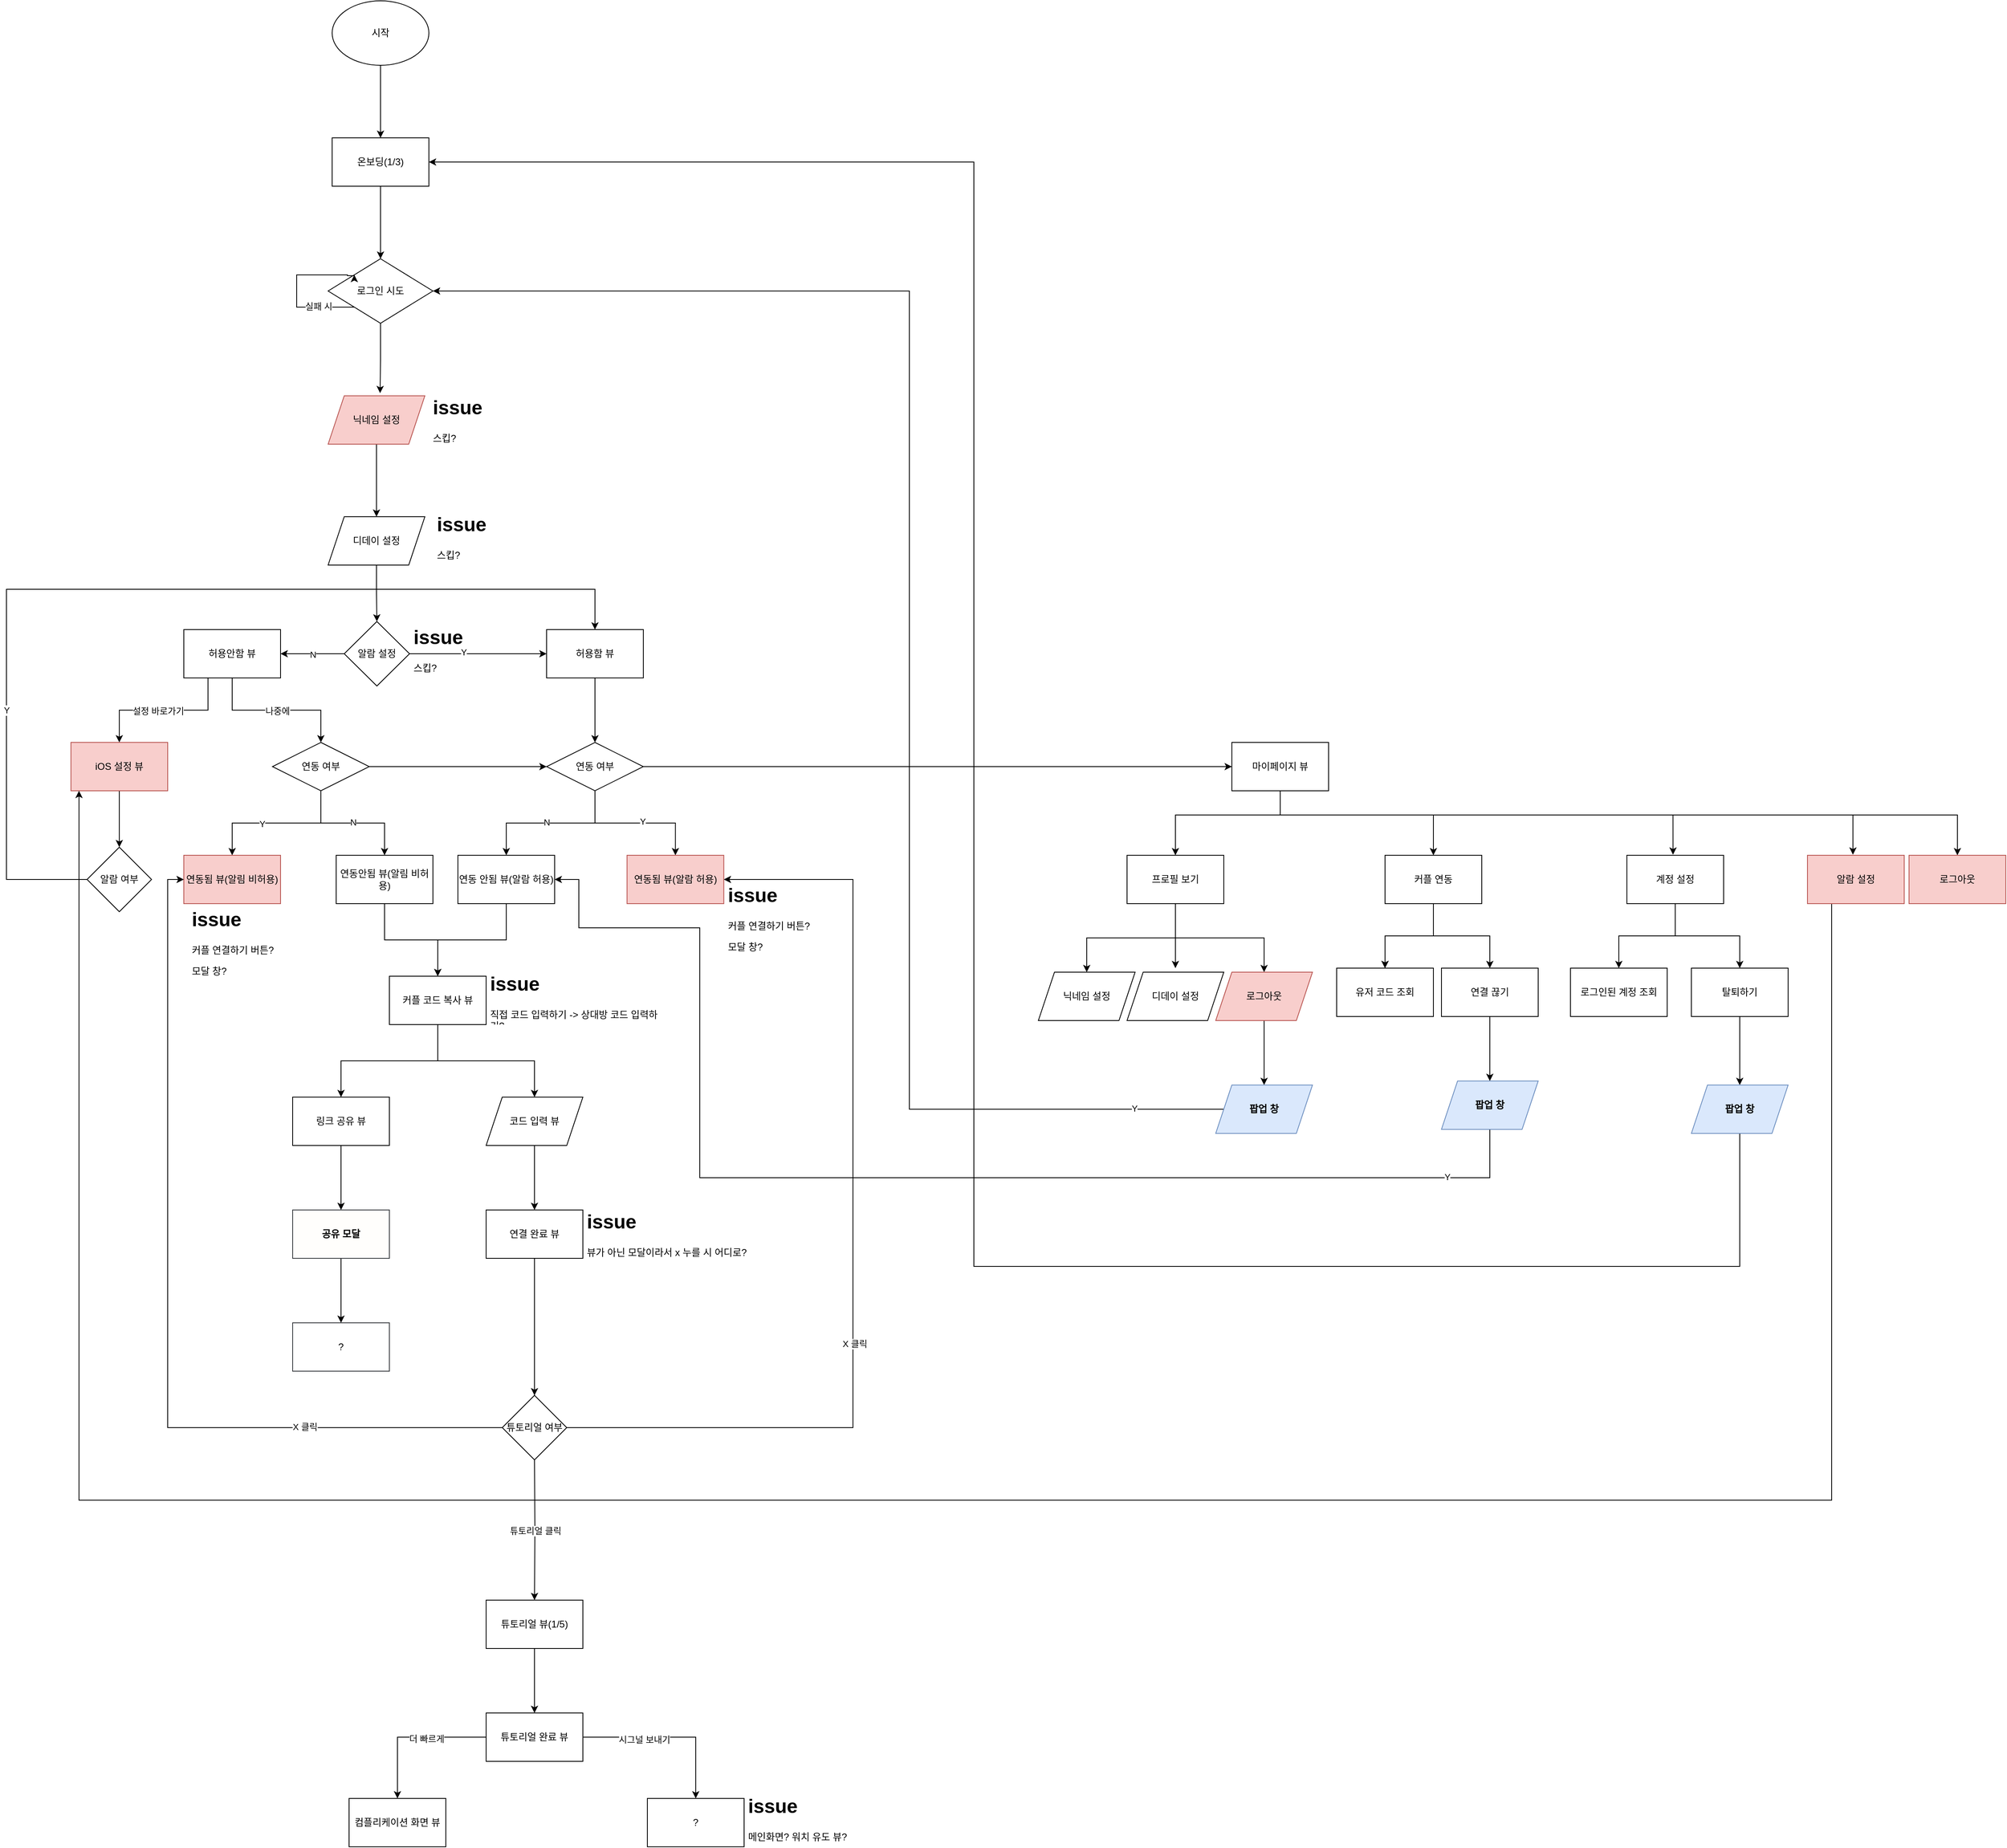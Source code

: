 <mxfile version="21.6.6" type="github">
  <diagram name="페이지-1" id="nXUZ3s5B7iCjtjrx1k18">
    <mxGraphModel dx="2110" dy="900" grid="1" gridSize="10" guides="1" tooltips="1" connect="1" arrows="1" fold="1" page="1" pageScale="1" pageWidth="827" pageHeight="1169" math="0" shadow="0">
      <root>
        <mxCell id="0" />
        <mxCell id="1" parent="0" />
        <mxCell id="jgwz9FFC27tNKOtHLRBf-3" value="" style="edgeStyle=orthogonalEdgeStyle;rounded=0;orthogonalLoop=1;jettySize=auto;html=1;" edge="1" parent="1" source="jgwz9FFC27tNKOtHLRBf-1" target="jgwz9FFC27tNKOtHLRBf-2">
          <mxGeometry relative="1" as="geometry" />
        </mxCell>
        <mxCell id="jgwz9FFC27tNKOtHLRBf-1" value="시작" style="ellipse;whiteSpace=wrap;html=1;" vertex="1" parent="1">
          <mxGeometry x="354" y="20" width="120" height="80" as="geometry" />
        </mxCell>
        <mxCell id="jgwz9FFC27tNKOtHLRBf-5" value="" style="edgeStyle=orthogonalEdgeStyle;rounded=0;orthogonalLoop=1;jettySize=auto;html=1;" edge="1" parent="1" source="jgwz9FFC27tNKOtHLRBf-2">
          <mxGeometry relative="1" as="geometry">
            <mxPoint x="414" y="340" as="targetPoint" />
          </mxGeometry>
        </mxCell>
        <mxCell id="jgwz9FFC27tNKOtHLRBf-2" value="온보딩(1/3)" style="whiteSpace=wrap;html=1;" vertex="1" parent="1">
          <mxGeometry x="354" y="190" width="120" height="60" as="geometry" />
        </mxCell>
        <mxCell id="jgwz9FFC27tNKOtHLRBf-173" style="edgeStyle=orthogonalEdgeStyle;rounded=0;orthogonalLoop=1;jettySize=auto;html=1;entryX=0.537;entryY=-0.055;entryDx=0;entryDy=0;entryPerimeter=0;" edge="1" parent="1" source="jgwz9FFC27tNKOtHLRBf-6" target="jgwz9FFC27tNKOtHLRBf-8">
          <mxGeometry relative="1" as="geometry" />
        </mxCell>
        <mxCell id="jgwz9FFC27tNKOtHLRBf-6" value="로그인 시도" style="rhombus;whiteSpace=wrap;html=1;" vertex="1" parent="1">
          <mxGeometry x="349" y="340" width="130" height="80" as="geometry" />
        </mxCell>
        <mxCell id="jgwz9FFC27tNKOtHLRBf-175" style="edgeStyle=orthogonalEdgeStyle;rounded=0;orthogonalLoop=1;jettySize=auto;html=1;entryX=0.5;entryY=0;entryDx=0;entryDy=0;" edge="1" parent="1" source="jgwz9FFC27tNKOtHLRBf-8" target="jgwz9FFC27tNKOtHLRBf-9">
          <mxGeometry relative="1" as="geometry" />
        </mxCell>
        <mxCell id="jgwz9FFC27tNKOtHLRBf-8" value="닉네임 설정" style="shape=parallelogram;perimeter=parallelogramPerimeter;whiteSpace=wrap;html=1;fixedSize=1;fillColor=#f8cecc;strokeColor=#b85450;" vertex="1" parent="1">
          <mxGeometry x="349" y="510" width="120" height="60" as="geometry" />
        </mxCell>
        <mxCell id="jgwz9FFC27tNKOtHLRBf-11" value="" style="edgeStyle=orthogonalEdgeStyle;rounded=0;orthogonalLoop=1;jettySize=auto;html=1;" edge="1" parent="1" source="jgwz9FFC27tNKOtHLRBf-9" target="jgwz9FFC27tNKOtHLRBf-10">
          <mxGeometry relative="1" as="geometry" />
        </mxCell>
        <mxCell id="jgwz9FFC27tNKOtHLRBf-9" value="디데이 설정" style="shape=parallelogram;perimeter=parallelogramPerimeter;whiteSpace=wrap;html=1;fixedSize=1;" vertex="1" parent="1">
          <mxGeometry x="349" y="660" width="120" height="60" as="geometry" />
        </mxCell>
        <mxCell id="jgwz9FFC27tNKOtHLRBf-47" value="" style="edgeStyle=orthogonalEdgeStyle;rounded=0;orthogonalLoop=1;jettySize=auto;html=1;" edge="1" parent="1" source="jgwz9FFC27tNKOtHLRBf-10" target="jgwz9FFC27tNKOtHLRBf-46">
          <mxGeometry relative="1" as="geometry" />
        </mxCell>
        <mxCell id="jgwz9FFC27tNKOtHLRBf-48" value="N" style="edgeLabel;html=1;align=center;verticalAlign=middle;resizable=0;points=[];" vertex="1" connectable="0" parent="jgwz9FFC27tNKOtHLRBf-47">
          <mxGeometry x="-0.008" y="1" relative="1" as="geometry">
            <mxPoint as="offset" />
          </mxGeometry>
        </mxCell>
        <mxCell id="jgwz9FFC27tNKOtHLRBf-50" value="" style="edgeStyle=orthogonalEdgeStyle;rounded=0;orthogonalLoop=1;jettySize=auto;html=1;" edge="1" parent="1" source="jgwz9FFC27tNKOtHLRBf-10" target="jgwz9FFC27tNKOtHLRBf-49">
          <mxGeometry relative="1" as="geometry" />
        </mxCell>
        <mxCell id="jgwz9FFC27tNKOtHLRBf-51" value="Y" style="edgeLabel;html=1;align=center;verticalAlign=middle;resizable=0;points=[];" vertex="1" connectable="0" parent="jgwz9FFC27tNKOtHLRBf-50">
          <mxGeometry x="-0.211" y="2" relative="1" as="geometry">
            <mxPoint as="offset" />
          </mxGeometry>
        </mxCell>
        <mxCell id="jgwz9FFC27tNKOtHLRBf-10" value="알람 설정" style="rhombus;whiteSpace=wrap;html=1;" vertex="1" parent="1">
          <mxGeometry x="369" y="790" width="81" height="80" as="geometry" />
        </mxCell>
        <mxCell id="jgwz9FFC27tNKOtHLRBf-53" value="" style="edgeStyle=orthogonalEdgeStyle;rounded=0;orthogonalLoop=1;jettySize=auto;html=1;" edge="1" parent="1" target="jgwz9FFC27tNKOtHLRBf-52">
          <mxGeometry relative="1" as="geometry">
            <mxPoint x="200.0" y="860" as="sourcePoint" />
            <Array as="points">
              <mxPoint x="200" y="900" />
              <mxPoint x="90" y="900" />
            </Array>
          </mxGeometry>
        </mxCell>
        <mxCell id="jgwz9FFC27tNKOtHLRBf-170" value="설정 바로가기" style="edgeLabel;html=1;align=center;verticalAlign=middle;resizable=0;points=[];" vertex="1" connectable="0" parent="jgwz9FFC27tNKOtHLRBf-53">
          <mxGeometry x="0.077" y="1" relative="1" as="geometry">
            <mxPoint as="offset" />
          </mxGeometry>
        </mxCell>
        <mxCell id="jgwz9FFC27tNKOtHLRBf-55" value="" style="edgeStyle=orthogonalEdgeStyle;rounded=0;orthogonalLoop=1;jettySize=auto;html=1;" edge="1" parent="1" source="jgwz9FFC27tNKOtHLRBf-46" target="jgwz9FFC27tNKOtHLRBf-54">
          <mxGeometry relative="1" as="geometry" />
        </mxCell>
        <mxCell id="jgwz9FFC27tNKOtHLRBf-171" value="나중에" style="edgeLabel;html=1;align=center;verticalAlign=middle;resizable=0;points=[];" vertex="1" connectable="0" parent="jgwz9FFC27tNKOtHLRBf-55">
          <mxGeometry x="0.004" y="-1" relative="1" as="geometry">
            <mxPoint as="offset" />
          </mxGeometry>
        </mxCell>
        <mxCell id="jgwz9FFC27tNKOtHLRBf-46" value="허용안함 뷰" style="whiteSpace=wrap;html=1;" vertex="1" parent="1">
          <mxGeometry x="170" y="800" width="120" height="60" as="geometry" />
        </mxCell>
        <mxCell id="jgwz9FFC27tNKOtHLRBf-77" style="edgeStyle=orthogonalEdgeStyle;rounded=0;orthogonalLoop=1;jettySize=auto;html=1;entryX=0.5;entryY=0;entryDx=0;entryDy=0;" edge="1" parent="1" source="jgwz9FFC27tNKOtHLRBf-49" target="jgwz9FFC27tNKOtHLRBf-72">
          <mxGeometry relative="1" as="geometry" />
        </mxCell>
        <mxCell id="jgwz9FFC27tNKOtHLRBf-49" value="허용함 뷰" style="whiteSpace=wrap;html=1;" vertex="1" parent="1">
          <mxGeometry x="620" y="800" width="120" height="60" as="geometry" />
        </mxCell>
        <mxCell id="jgwz9FFC27tNKOtHLRBf-167" value="" style="edgeStyle=orthogonalEdgeStyle;rounded=0;orthogonalLoop=1;jettySize=auto;html=1;" edge="1" parent="1" source="jgwz9FFC27tNKOtHLRBf-52" target="jgwz9FFC27tNKOtHLRBf-166">
          <mxGeometry relative="1" as="geometry" />
        </mxCell>
        <mxCell id="jgwz9FFC27tNKOtHLRBf-52" value="iOS 설정 뷰" style="whiteSpace=wrap;html=1;fillColor=#f8cecc;strokeColor=#b85450;" vertex="1" parent="1">
          <mxGeometry x="30" y="940" width="120" height="60" as="geometry" />
        </mxCell>
        <mxCell id="jgwz9FFC27tNKOtHLRBf-66" value="" style="edgeStyle=orthogonalEdgeStyle;rounded=0;orthogonalLoop=1;jettySize=auto;html=1;" edge="1" parent="1" source="jgwz9FFC27tNKOtHLRBf-54" target="jgwz9FFC27tNKOtHLRBf-65">
          <mxGeometry relative="1" as="geometry" />
        </mxCell>
        <mxCell id="jgwz9FFC27tNKOtHLRBf-68" value="N" style="edgeLabel;html=1;align=center;verticalAlign=middle;resizable=0;points=[];" vertex="1" connectable="0" parent="jgwz9FFC27tNKOtHLRBf-66">
          <mxGeometry x="-0.323" y="1" relative="1" as="geometry">
            <mxPoint x="26" as="offset" />
          </mxGeometry>
        </mxCell>
        <mxCell id="jgwz9FFC27tNKOtHLRBf-69" style="edgeStyle=orthogonalEdgeStyle;rounded=0;orthogonalLoop=1;jettySize=auto;html=1;" edge="1" parent="1" source="jgwz9FFC27tNKOtHLRBf-54">
          <mxGeometry relative="1" as="geometry">
            <mxPoint x="230" y="1080" as="targetPoint" />
            <Array as="points">
              <mxPoint x="340" y="1040" />
              <mxPoint x="230" y="1040" />
              <mxPoint x="230" y="1080" />
            </Array>
          </mxGeometry>
        </mxCell>
        <mxCell id="jgwz9FFC27tNKOtHLRBf-71" value="Y" style="edgeLabel;html=1;align=center;verticalAlign=middle;resizable=0;points=[];" vertex="1" connectable="0" parent="jgwz9FFC27tNKOtHLRBf-69">
          <mxGeometry x="0.196" y="1" relative="1" as="geometry">
            <mxPoint as="offset" />
          </mxGeometry>
        </mxCell>
        <mxCell id="jgwz9FFC27tNKOtHLRBf-120" style="edgeStyle=orthogonalEdgeStyle;rounded=0;orthogonalLoop=1;jettySize=auto;html=1;entryX=0;entryY=0.5;entryDx=0;entryDy=0;" edge="1" parent="1" source="jgwz9FFC27tNKOtHLRBf-54" target="jgwz9FFC27tNKOtHLRBf-72">
          <mxGeometry relative="1" as="geometry">
            <mxPoint x="610" y="970" as="targetPoint" />
            <Array as="points" />
          </mxGeometry>
        </mxCell>
        <mxCell id="jgwz9FFC27tNKOtHLRBf-54" value="연동 여부" style="whiteSpace=wrap;html=1;shape=rhombus;perimeter=rhombusPerimeter;" vertex="1" parent="1">
          <mxGeometry x="280" y="940" width="120" height="60" as="geometry" />
        </mxCell>
        <mxCell id="jgwz9FFC27tNKOtHLRBf-115" style="edgeStyle=orthogonalEdgeStyle;rounded=0;orthogonalLoop=1;jettySize=auto;html=1;" edge="1" parent="1" source="jgwz9FFC27tNKOtHLRBf-65" target="jgwz9FFC27tNKOtHLRBf-80">
          <mxGeometry relative="1" as="geometry" />
        </mxCell>
        <mxCell id="jgwz9FFC27tNKOtHLRBf-65" value="연동안됨 뷰(알림 비허용)" style="whiteSpace=wrap;html=1;" vertex="1" parent="1">
          <mxGeometry x="359" y="1080" width="120" height="60" as="geometry" />
        </mxCell>
        <mxCell id="jgwz9FFC27tNKOtHLRBf-70" value="연동됨 뷰(알림 비허용)" style="whiteSpace=wrap;html=1;fillColor=#f8cecc;strokeColor=#b85450;" vertex="1" parent="1">
          <mxGeometry x="170" y="1080" width="120" height="60" as="geometry" />
        </mxCell>
        <mxCell id="jgwz9FFC27tNKOtHLRBf-78" style="edgeStyle=orthogonalEdgeStyle;rounded=0;orthogonalLoop=1;jettySize=auto;html=1;entryX=0.5;entryY=0;entryDx=0;entryDy=0;" edge="1" parent="1" source="jgwz9FFC27tNKOtHLRBf-72" target="jgwz9FFC27tNKOtHLRBf-76">
          <mxGeometry relative="1" as="geometry" />
        </mxCell>
        <mxCell id="jgwz9FFC27tNKOtHLRBf-79" style="edgeStyle=orthogonalEdgeStyle;rounded=0;orthogonalLoop=1;jettySize=auto;html=1;entryX=0.5;entryY=0;entryDx=0;entryDy=0;" edge="1" parent="1" source="jgwz9FFC27tNKOtHLRBf-72" target="jgwz9FFC27tNKOtHLRBf-75">
          <mxGeometry relative="1" as="geometry" />
        </mxCell>
        <mxCell id="jgwz9FFC27tNKOtHLRBf-122" value="" style="edgeStyle=orthogonalEdgeStyle;rounded=0;orthogonalLoop=1;jettySize=auto;html=1;" edge="1" parent="1" source="jgwz9FFC27tNKOtHLRBf-72" target="jgwz9FFC27tNKOtHLRBf-121">
          <mxGeometry relative="1" as="geometry" />
        </mxCell>
        <mxCell id="jgwz9FFC27tNKOtHLRBf-72" value="연동 여부" style="whiteSpace=wrap;html=1;shape=rhombus;perimeter=rhombusPerimeter;" vertex="1" parent="1">
          <mxGeometry x="620" y="940" width="120" height="60" as="geometry" />
        </mxCell>
        <mxCell id="jgwz9FFC27tNKOtHLRBf-73" value="Y" style="edgeLabel;html=1;align=center;verticalAlign=middle;resizable=0;points=[];" vertex="1" connectable="0" parent="1">
          <mxGeometry x="719.793" y="1039.0" as="geometry">
            <mxPoint x="19" y="-1" as="offset" />
          </mxGeometry>
        </mxCell>
        <mxCell id="jgwz9FFC27tNKOtHLRBf-74" value="N" style="edgeLabel;html=1;align=center;verticalAlign=middle;resizable=0;points=[];" vertex="1" connectable="0" parent="1">
          <mxGeometry x="619.997" y="1039.0" as="geometry" />
        </mxCell>
        <mxCell id="jgwz9FFC27tNKOtHLRBf-75" value="연동됨 뷰(알람 허용)" style="whiteSpace=wrap;html=1;fillColor=#f8cecc;strokeColor=#b85450;" vertex="1" parent="1">
          <mxGeometry x="719.79" y="1080" width="120" height="60" as="geometry" />
        </mxCell>
        <mxCell id="jgwz9FFC27tNKOtHLRBf-116" style="edgeStyle=orthogonalEdgeStyle;rounded=0;orthogonalLoop=1;jettySize=auto;html=1;" edge="1" parent="1" source="jgwz9FFC27tNKOtHLRBf-76" target="jgwz9FFC27tNKOtHLRBf-80">
          <mxGeometry relative="1" as="geometry" />
        </mxCell>
        <mxCell id="jgwz9FFC27tNKOtHLRBf-76" value="연동 안됨 뷰(알람 허용)" style="whiteSpace=wrap;html=1;" vertex="1" parent="1">
          <mxGeometry x="510" y="1080" width="120" height="60" as="geometry" />
        </mxCell>
        <mxCell id="jgwz9FFC27tNKOtHLRBf-83" value="" style="edgeStyle=orthogonalEdgeStyle;rounded=0;orthogonalLoop=1;jettySize=auto;html=1;" edge="1" parent="1" source="jgwz9FFC27tNKOtHLRBf-80" target="jgwz9FFC27tNKOtHLRBf-82">
          <mxGeometry relative="1" as="geometry" />
        </mxCell>
        <mxCell id="jgwz9FFC27tNKOtHLRBf-85" value="" style="edgeStyle=orthogonalEdgeStyle;rounded=0;orthogonalLoop=1;jettySize=auto;html=1;" edge="1" parent="1" source="jgwz9FFC27tNKOtHLRBf-80" target="jgwz9FFC27tNKOtHLRBf-84">
          <mxGeometry relative="1" as="geometry" />
        </mxCell>
        <mxCell id="jgwz9FFC27tNKOtHLRBf-80" value="커플 코드 복사 뷰" style="whiteSpace=wrap;html=1;" vertex="1" parent="1">
          <mxGeometry x="425" y="1230" width="120" height="60" as="geometry" />
        </mxCell>
        <mxCell id="jgwz9FFC27tNKOtHLRBf-92" value="" style="edgeStyle=orthogonalEdgeStyle;rounded=0;orthogonalLoop=1;jettySize=auto;html=1;" edge="1" parent="1" source="jgwz9FFC27tNKOtHLRBf-82" target="jgwz9FFC27tNKOtHLRBf-91">
          <mxGeometry relative="1" as="geometry" />
        </mxCell>
        <mxCell id="jgwz9FFC27tNKOtHLRBf-82" value="코드 입력 뷰" style="whiteSpace=wrap;html=1;shape=parallelogram;perimeter=parallelogramPerimeter;fixedSize=1;" vertex="1" parent="1">
          <mxGeometry x="545" y="1380" width="120" height="60" as="geometry" />
        </mxCell>
        <mxCell id="jgwz9FFC27tNKOtHLRBf-88" value="" style="edgeStyle=orthogonalEdgeStyle;rounded=0;orthogonalLoop=1;jettySize=auto;html=1;" edge="1" parent="1" source="jgwz9FFC27tNKOtHLRBf-84" target="jgwz9FFC27tNKOtHLRBf-87">
          <mxGeometry relative="1" as="geometry" />
        </mxCell>
        <mxCell id="jgwz9FFC27tNKOtHLRBf-84" value="링크 공유 뷰" style="whiteSpace=wrap;html=1;" vertex="1" parent="1">
          <mxGeometry x="305" y="1380" width="120" height="60" as="geometry" />
        </mxCell>
        <mxCell id="jgwz9FFC27tNKOtHLRBf-90" value="" style="edgeStyle=orthogonalEdgeStyle;rounded=0;orthogonalLoop=1;jettySize=auto;html=1;" edge="1" parent="1" source="jgwz9FFC27tNKOtHLRBf-87" target="jgwz9FFC27tNKOtHLRBf-89">
          <mxGeometry relative="1" as="geometry" />
        </mxCell>
        <mxCell id="jgwz9FFC27tNKOtHLRBf-87" value="&lt;b&gt;공유 모달&lt;/b&gt;" style="whiteSpace=wrap;html=1;fillColor=#FFFEFC;strokeColor=#36393d;" vertex="1" parent="1">
          <mxGeometry x="305" y="1520" width="120" height="60" as="geometry" />
        </mxCell>
        <mxCell id="jgwz9FFC27tNKOtHLRBf-89" value="?" style="whiteSpace=wrap;html=1;fillColor=#FFFFFF;strokeColor=#36393d;" vertex="1" parent="1">
          <mxGeometry x="305" y="1660" width="120" height="60" as="geometry" />
        </mxCell>
        <mxCell id="jgwz9FFC27tNKOtHLRBf-98" value="" style="edgeStyle=orthogonalEdgeStyle;rounded=0;orthogonalLoop=1;jettySize=auto;html=1;entryX=1;entryY=0.5;entryDx=0;entryDy=0;" edge="1" parent="1" source="jgwz9FFC27tNKOtHLRBf-91" target="jgwz9FFC27tNKOtHLRBf-75">
          <mxGeometry relative="1" as="geometry">
            <mxPoint x="774" y="1145" as="targetPoint" />
            <Array as="points">
              <mxPoint x="605" y="1790" />
              <mxPoint x="1000" y="1790" />
              <mxPoint x="1000" y="1110" />
            </Array>
          </mxGeometry>
        </mxCell>
        <mxCell id="jgwz9FFC27tNKOtHLRBf-99" value="X 클릭" style="edgeLabel;html=1;align=center;verticalAlign=middle;resizable=0;points=[];" vertex="1" connectable="0" parent="jgwz9FFC27tNKOtHLRBf-98">
          <mxGeometry x="-0.019" y="-2" relative="1" as="geometry">
            <mxPoint as="offset" />
          </mxGeometry>
        </mxCell>
        <mxCell id="jgwz9FFC27tNKOtHLRBf-101" value="튜토리얼 클릭" style="edgeStyle=orthogonalEdgeStyle;rounded=0;orthogonalLoop=1;jettySize=auto;html=1;" edge="1" parent="1" target="jgwz9FFC27tNKOtHLRBf-100">
          <mxGeometry relative="1" as="geometry">
            <mxPoint x="605" y="1830" as="sourcePoint" />
          </mxGeometry>
        </mxCell>
        <mxCell id="jgwz9FFC27tNKOtHLRBf-114" value="" style="edgeStyle=orthogonalEdgeStyle;rounded=0;orthogonalLoop=1;jettySize=auto;html=1;" edge="1" parent="1" source="jgwz9FFC27tNKOtHLRBf-91" target="jgwz9FFC27tNKOtHLRBf-113">
          <mxGeometry relative="1" as="geometry" />
        </mxCell>
        <mxCell id="jgwz9FFC27tNKOtHLRBf-91" value="연결 완료 뷰" style="whiteSpace=wrap;html=1;" vertex="1" parent="1">
          <mxGeometry x="545" y="1520" width="120" height="60" as="geometry" />
        </mxCell>
        <mxCell id="jgwz9FFC27tNKOtHLRBf-93" value="&lt;h1&gt;issue&lt;br&gt;&lt;/h1&gt;&lt;p&gt;직접 코드 입력하기 -&amp;gt; 상대방 코드 입력하기?&lt;br&gt;&lt;/p&gt;" style="text;html=1;strokeColor=none;fillColor=none;spacing=5;spacingTop=-20;whiteSpace=wrap;overflow=hidden;rounded=0;" vertex="1" parent="1">
          <mxGeometry x="545" y="1220" width="230" height="70" as="geometry" />
        </mxCell>
        <mxCell id="jgwz9FFC27tNKOtHLRBf-94" value="&lt;h1&gt;issue&lt;br&gt;&lt;/h1&gt;&lt;p&gt;커플 연결하기 버튼?&lt;/p&gt;&lt;p&gt;모달 창?&lt;/p&gt;&lt;p&gt;&lt;br&gt;&lt;/p&gt;" style="text;html=1;strokeColor=none;fillColor=none;spacing=5;spacingTop=-20;whiteSpace=wrap;overflow=hidden;rounded=0;" vertex="1" parent="1">
          <mxGeometry x="839.79" y="1110" width="110.21" height="100" as="geometry" />
        </mxCell>
        <mxCell id="jgwz9FFC27tNKOtHLRBf-96" value="&lt;h1&gt;issue&lt;br&gt;&lt;/h1&gt;&lt;p&gt;뷰가 아닌 모달이라서 x 누를 시 어디로?&lt;/p&gt;" style="text;html=1;strokeColor=none;fillColor=none;spacing=5;spacingTop=-20;whiteSpace=wrap;overflow=hidden;rounded=0;" vertex="1" parent="1">
          <mxGeometry x="665" y="1515" width="230" height="70" as="geometry" />
        </mxCell>
        <mxCell id="jgwz9FFC27tNKOtHLRBf-103" value="" style="edgeStyle=orthogonalEdgeStyle;rounded=0;orthogonalLoop=1;jettySize=auto;html=1;" edge="1" parent="1" source="jgwz9FFC27tNKOtHLRBf-100" target="jgwz9FFC27tNKOtHLRBf-102">
          <mxGeometry relative="1" as="geometry" />
        </mxCell>
        <mxCell id="jgwz9FFC27tNKOtHLRBf-100" value="튜토리얼 뷰(1/5)" style="whiteSpace=wrap;html=1;" vertex="1" parent="1">
          <mxGeometry x="545" y="2004" width="120" height="60" as="geometry" />
        </mxCell>
        <mxCell id="jgwz9FFC27tNKOtHLRBf-105" value="" style="edgeStyle=orthogonalEdgeStyle;rounded=0;orthogonalLoop=1;jettySize=auto;html=1;" edge="1" parent="1" source="jgwz9FFC27tNKOtHLRBf-102" target="jgwz9FFC27tNKOtHLRBf-104">
          <mxGeometry relative="1" as="geometry" />
        </mxCell>
        <mxCell id="jgwz9FFC27tNKOtHLRBf-106" value="더 빠르게" style="edgeLabel;html=1;align=center;verticalAlign=middle;resizable=0;points=[];" vertex="1" connectable="0" parent="jgwz9FFC27tNKOtHLRBf-105">
          <mxGeometry x="-0.2" y="2" relative="1" as="geometry">
            <mxPoint as="offset" />
          </mxGeometry>
        </mxCell>
        <mxCell id="jgwz9FFC27tNKOtHLRBf-108" value="" style="edgeStyle=orthogonalEdgeStyle;rounded=0;orthogonalLoop=1;jettySize=auto;html=1;" edge="1" parent="1" source="jgwz9FFC27tNKOtHLRBf-102" target="jgwz9FFC27tNKOtHLRBf-107">
          <mxGeometry relative="1" as="geometry" />
        </mxCell>
        <mxCell id="jgwz9FFC27tNKOtHLRBf-109" value="시그널 보내기" style="edgeLabel;html=1;align=center;verticalAlign=middle;resizable=0;points=[];" vertex="1" connectable="0" parent="jgwz9FFC27tNKOtHLRBf-108">
          <mxGeometry x="-0.303" y="-3" relative="1" as="geometry">
            <mxPoint as="offset" />
          </mxGeometry>
        </mxCell>
        <mxCell id="jgwz9FFC27tNKOtHLRBf-102" value="튜토리얼 완료 뷰" style="whiteSpace=wrap;html=1;" vertex="1" parent="1">
          <mxGeometry x="545" y="2144" width="120" height="60" as="geometry" />
        </mxCell>
        <mxCell id="jgwz9FFC27tNKOtHLRBf-104" value="컴플리케이션 화면 뷰" style="whiteSpace=wrap;html=1;" vertex="1" parent="1">
          <mxGeometry x="375" y="2250" width="120" height="60" as="geometry" />
        </mxCell>
        <mxCell id="jgwz9FFC27tNKOtHLRBf-107" value="?" style="whiteSpace=wrap;html=1;" vertex="1" parent="1">
          <mxGeometry x="745" y="2250" width="120" height="60" as="geometry" />
        </mxCell>
        <mxCell id="jgwz9FFC27tNKOtHLRBf-110" value="&lt;h1&gt;issue&lt;br&gt;&lt;/h1&gt;&lt;p&gt;메인화면? 워치 유도 뷰?&lt;/p&gt;" style="text;html=1;strokeColor=none;fillColor=none;spacing=5;spacingTop=-20;whiteSpace=wrap;overflow=hidden;rounded=0;" vertex="1" parent="1">
          <mxGeometry x="865" y="2240" width="140" height="70" as="geometry" />
        </mxCell>
        <mxCell id="jgwz9FFC27tNKOtHLRBf-118" style="edgeStyle=orthogonalEdgeStyle;rounded=0;orthogonalLoop=1;jettySize=auto;html=1;entryX=0;entryY=0.5;entryDx=0;entryDy=0;" edge="1" parent="1" source="jgwz9FFC27tNKOtHLRBf-113" target="jgwz9FFC27tNKOtHLRBf-70">
          <mxGeometry relative="1" as="geometry" />
        </mxCell>
        <mxCell id="jgwz9FFC27tNKOtHLRBf-119" value="X 클릭" style="edgeLabel;html=1;align=center;verticalAlign=middle;resizable=0;points=[];" vertex="1" connectable="0" parent="jgwz9FFC27tNKOtHLRBf-118">
          <mxGeometry x="-0.56" y="-1" relative="1" as="geometry">
            <mxPoint as="offset" />
          </mxGeometry>
        </mxCell>
        <mxCell id="jgwz9FFC27tNKOtHLRBf-113" value="튜토리얼 여부" style="rhombus;whiteSpace=wrap;html=1;" vertex="1" parent="1">
          <mxGeometry x="565" y="1750" width="80" height="80" as="geometry" />
        </mxCell>
        <mxCell id="jgwz9FFC27tNKOtHLRBf-124" value="" style="edgeStyle=orthogonalEdgeStyle;rounded=0;orthogonalLoop=1;jettySize=auto;html=1;" edge="1" parent="1" source="jgwz9FFC27tNKOtHLRBf-121" target="jgwz9FFC27tNKOtHLRBf-123">
          <mxGeometry relative="1" as="geometry">
            <Array as="points">
              <mxPoint x="1530" y="1030" />
              <mxPoint x="1400" y="1030" />
            </Array>
          </mxGeometry>
        </mxCell>
        <mxCell id="jgwz9FFC27tNKOtHLRBf-126" value="" style="edgeStyle=orthogonalEdgeStyle;rounded=0;orthogonalLoop=1;jettySize=auto;html=1;exitX=0.5;exitY=1;exitDx=0;exitDy=0;" edge="1" parent="1" source="jgwz9FFC27tNKOtHLRBf-121" target="jgwz9FFC27tNKOtHLRBf-125">
          <mxGeometry relative="1" as="geometry">
            <Array as="points">
              <mxPoint x="1530" y="1030" />
              <mxPoint x="1720" y="1030" />
            </Array>
          </mxGeometry>
        </mxCell>
        <mxCell id="jgwz9FFC27tNKOtHLRBf-132" style="edgeStyle=orthogonalEdgeStyle;rounded=0;orthogonalLoop=1;jettySize=auto;html=1;entryX=0.477;entryY=-0.013;entryDx=0;entryDy=0;entryPerimeter=0;" edge="1" parent="1" target="jgwz9FFC27tNKOtHLRBf-129">
          <mxGeometry relative="1" as="geometry">
            <mxPoint x="1890" y="1030" as="sourcePoint" />
            <Array as="points">
              <mxPoint x="1890" y="1030" />
              <mxPoint x="2017" y="1030" />
            </Array>
          </mxGeometry>
        </mxCell>
        <mxCell id="jgwz9FFC27tNKOtHLRBf-133" style="edgeStyle=orthogonalEdgeStyle;rounded=0;orthogonalLoop=1;jettySize=auto;html=1;entryX=0.47;entryY=-0.013;entryDx=0;entryDy=0;entryPerimeter=0;" edge="1" parent="1" target="jgwz9FFC27tNKOtHLRBf-130">
          <mxGeometry relative="1" as="geometry">
            <mxPoint x="1980" y="1030" as="sourcePoint" />
            <Array as="points">
              <mxPoint x="1980" y="1030" />
              <mxPoint x="2240" y="1030" />
            </Array>
          </mxGeometry>
        </mxCell>
        <mxCell id="jgwz9FFC27tNKOtHLRBf-134" style="edgeStyle=orthogonalEdgeStyle;rounded=0;orthogonalLoop=1;jettySize=auto;html=1;" edge="1" parent="1" target="jgwz9FFC27tNKOtHLRBf-131">
          <mxGeometry relative="1" as="geometry">
            <mxPoint x="1720" y="1030" as="sourcePoint" />
            <Array as="points">
              <mxPoint x="2070" y="1030" />
              <mxPoint x="2460" y="1030" />
            </Array>
          </mxGeometry>
        </mxCell>
        <mxCell id="jgwz9FFC27tNKOtHLRBf-121" value="마이페이지 뷰" style="whiteSpace=wrap;html=1;" vertex="1" parent="1">
          <mxGeometry x="1470" y="940" width="120" height="60" as="geometry" />
        </mxCell>
        <mxCell id="jgwz9FFC27tNKOtHLRBf-136" value="" style="edgeStyle=orthogonalEdgeStyle;rounded=0;orthogonalLoop=1;jettySize=auto;html=1;" edge="1" parent="1" source="jgwz9FFC27tNKOtHLRBf-123">
          <mxGeometry relative="1" as="geometry">
            <mxPoint x="1400" y="1220" as="targetPoint" />
          </mxGeometry>
        </mxCell>
        <mxCell id="jgwz9FFC27tNKOtHLRBf-138" value="" style="edgeStyle=orthogonalEdgeStyle;rounded=0;orthogonalLoop=1;jettySize=auto;html=1;" edge="1" parent="1" source="jgwz9FFC27tNKOtHLRBf-123" target="jgwz9FFC27tNKOtHLRBf-137">
          <mxGeometry relative="1" as="geometry" />
        </mxCell>
        <mxCell id="jgwz9FFC27tNKOtHLRBf-141" style="edgeStyle=orthogonalEdgeStyle;rounded=0;orthogonalLoop=1;jettySize=auto;html=1;" edge="1" parent="1" source="jgwz9FFC27tNKOtHLRBf-123" target="jgwz9FFC27tNKOtHLRBf-140">
          <mxGeometry relative="1" as="geometry" />
        </mxCell>
        <mxCell id="jgwz9FFC27tNKOtHLRBf-123" value="프로필 보기" style="whiteSpace=wrap;html=1;" vertex="1" parent="1">
          <mxGeometry x="1340" y="1080" width="120" height="60" as="geometry" />
        </mxCell>
        <mxCell id="jgwz9FFC27tNKOtHLRBf-145" value="" style="edgeStyle=orthogonalEdgeStyle;rounded=0;orthogonalLoop=1;jettySize=auto;html=1;" edge="1" parent="1" source="jgwz9FFC27tNKOtHLRBf-125" target="jgwz9FFC27tNKOtHLRBf-144">
          <mxGeometry relative="1" as="geometry" />
        </mxCell>
        <mxCell id="jgwz9FFC27tNKOtHLRBf-146" value="" style="edgeStyle=orthogonalEdgeStyle;rounded=0;orthogonalLoop=1;jettySize=auto;html=1;" edge="1" parent="1" source="jgwz9FFC27tNKOtHLRBf-125" target="jgwz9FFC27tNKOtHLRBf-144">
          <mxGeometry relative="1" as="geometry" />
        </mxCell>
        <mxCell id="jgwz9FFC27tNKOtHLRBf-148" style="edgeStyle=orthogonalEdgeStyle;rounded=0;orthogonalLoop=1;jettySize=auto;html=1;" edge="1" parent="1" source="jgwz9FFC27tNKOtHLRBf-125" target="jgwz9FFC27tNKOtHLRBf-147">
          <mxGeometry relative="1" as="geometry" />
        </mxCell>
        <mxCell id="jgwz9FFC27tNKOtHLRBf-125" value="커플 연동" style="whiteSpace=wrap;html=1;" vertex="1" parent="1">
          <mxGeometry x="1660" y="1080" width="120" height="60" as="geometry" />
        </mxCell>
        <mxCell id="jgwz9FFC27tNKOtHLRBf-158" value="" style="edgeStyle=orthogonalEdgeStyle;rounded=0;orthogonalLoop=1;jettySize=auto;html=1;" edge="1" parent="1" source="jgwz9FFC27tNKOtHLRBf-129" target="jgwz9FFC27tNKOtHLRBf-157">
          <mxGeometry relative="1" as="geometry" />
        </mxCell>
        <mxCell id="jgwz9FFC27tNKOtHLRBf-160" style="edgeStyle=orthogonalEdgeStyle;rounded=0;orthogonalLoop=1;jettySize=auto;html=1;" edge="1" parent="1" source="jgwz9FFC27tNKOtHLRBf-129" target="jgwz9FFC27tNKOtHLRBf-159">
          <mxGeometry relative="1" as="geometry" />
        </mxCell>
        <mxCell id="jgwz9FFC27tNKOtHLRBf-129" value="계정 설정" style="whiteSpace=wrap;html=1;" vertex="1" parent="1">
          <mxGeometry x="1960" y="1080" width="120" height="60" as="geometry" />
        </mxCell>
        <mxCell id="jgwz9FFC27tNKOtHLRBf-165" style="edgeStyle=orthogonalEdgeStyle;rounded=0;orthogonalLoop=1;jettySize=auto;html=1;" edge="1" parent="1">
          <mxGeometry relative="1" as="geometry">
            <mxPoint x="2214.0" y="1140" as="sourcePoint" />
            <mxPoint x="40" y="1000" as="targetPoint" />
            <Array as="points">
              <mxPoint x="2214" y="1880" />
              <mxPoint x="40" y="1880" />
              <mxPoint x="40" y="1000" />
            </Array>
          </mxGeometry>
        </mxCell>
        <mxCell id="jgwz9FFC27tNKOtHLRBf-130" value="알람 설정" style="whiteSpace=wrap;html=1;fillColor=#f8cecc;strokeColor=#b85450;" vertex="1" parent="1">
          <mxGeometry x="2184" y="1080" width="120" height="60" as="geometry" />
        </mxCell>
        <mxCell id="jgwz9FFC27tNKOtHLRBf-131" value="로그아웃" style="whiteSpace=wrap;html=1;fillColor=#f8cecc;strokeColor=#b85450;" vertex="1" parent="1">
          <mxGeometry x="2310" y="1080" width="120" height="60" as="geometry" />
        </mxCell>
        <mxCell id="jgwz9FFC27tNKOtHLRBf-137" value="닉네임 설정" style="whiteSpace=wrap;html=1;shape=parallelogram;perimeter=parallelogramPerimeter;fixedSize=1;" vertex="1" parent="1">
          <mxGeometry x="1230" y="1225" width="120" height="60" as="geometry" />
        </mxCell>
        <mxCell id="jgwz9FFC27tNKOtHLRBf-139" value="디데이 설정" style="whiteSpace=wrap;html=1;shape=parallelogram;perimeter=parallelogramPerimeter;fixedSize=1;" vertex="1" parent="1">
          <mxGeometry x="1340" y="1225" width="120" height="60" as="geometry" />
        </mxCell>
        <mxCell id="jgwz9FFC27tNKOtHLRBf-143" value="" style="edgeStyle=orthogonalEdgeStyle;rounded=0;orthogonalLoop=1;jettySize=auto;html=1;" edge="1" parent="1" source="jgwz9FFC27tNKOtHLRBf-140" target="jgwz9FFC27tNKOtHLRBf-142">
          <mxGeometry relative="1" as="geometry" />
        </mxCell>
        <mxCell id="jgwz9FFC27tNKOtHLRBf-140" value="로그아웃" style="whiteSpace=wrap;html=1;shape=parallelogram;perimeter=parallelogramPerimeter;fixedSize=1;fillColor=#f8cecc;strokeColor=#b85450;" vertex="1" parent="1">
          <mxGeometry x="1450" y="1225" width="120" height="60" as="geometry" />
        </mxCell>
        <mxCell id="jgwz9FFC27tNKOtHLRBf-151" style="edgeStyle=orthogonalEdgeStyle;rounded=0;orthogonalLoop=1;jettySize=auto;html=1;entryX=1;entryY=0.5;entryDx=0;entryDy=0;" edge="1" parent="1" source="jgwz9FFC27tNKOtHLRBf-142" target="jgwz9FFC27tNKOtHLRBf-6">
          <mxGeometry relative="1" as="geometry">
            <Array as="points">
              <mxPoint x="1070" y="1395" />
              <mxPoint x="1070" y="380" />
            </Array>
          </mxGeometry>
        </mxCell>
        <mxCell id="jgwz9FFC27tNKOtHLRBf-156" value="Y" style="edgeLabel;html=1;align=center;verticalAlign=middle;resizable=0;points=[];" vertex="1" connectable="0" parent="jgwz9FFC27tNKOtHLRBf-151">
          <mxGeometry x="-0.889" y="-1" relative="1" as="geometry">
            <mxPoint as="offset" />
          </mxGeometry>
        </mxCell>
        <mxCell id="jgwz9FFC27tNKOtHLRBf-142" value="&lt;b&gt;팝업 창&lt;/b&gt;" style="whiteSpace=wrap;html=1;fillColor=#dae8fc;strokeColor=#6c8ebf;shape=parallelogram;perimeter=parallelogramPerimeter;fixedSize=1;" vertex="1" parent="1">
          <mxGeometry x="1450" y="1365" width="120" height="60" as="geometry" />
        </mxCell>
        <mxCell id="jgwz9FFC27tNKOtHLRBf-144" value="유저 코드 조회" style="whiteSpace=wrap;html=1;" vertex="1" parent="1">
          <mxGeometry x="1600" y="1220" width="120" height="60" as="geometry" />
        </mxCell>
        <mxCell id="jgwz9FFC27tNKOtHLRBf-150" value="" style="edgeStyle=orthogonalEdgeStyle;rounded=0;orthogonalLoop=1;jettySize=auto;html=1;" edge="1" parent="1" source="jgwz9FFC27tNKOtHLRBf-147" target="jgwz9FFC27tNKOtHLRBf-149">
          <mxGeometry relative="1" as="geometry" />
        </mxCell>
        <mxCell id="jgwz9FFC27tNKOtHLRBf-147" value="연결 끊기" style="whiteSpace=wrap;html=1;shape=label;fixedSize=1;rounded=0;" vertex="1" parent="1">
          <mxGeometry x="1730" y="1220" width="120" height="60" as="geometry" />
        </mxCell>
        <mxCell id="jgwz9FFC27tNKOtHLRBf-153" style="edgeStyle=orthogonalEdgeStyle;rounded=0;orthogonalLoop=1;jettySize=auto;html=1;entryX=1;entryY=0.5;entryDx=0;entryDy=0;exitX=0.5;exitY=1;exitDx=0;exitDy=0;" edge="1" parent="1" source="jgwz9FFC27tNKOtHLRBf-149" target="jgwz9FFC27tNKOtHLRBf-76">
          <mxGeometry relative="1" as="geometry">
            <Array as="points">
              <mxPoint x="1790" y="1480" />
              <mxPoint x="810" y="1480" />
              <mxPoint x="810" y="1170" />
              <mxPoint x="660" y="1170" />
              <mxPoint x="660" y="1110" />
            </Array>
          </mxGeometry>
        </mxCell>
        <mxCell id="jgwz9FFC27tNKOtHLRBf-186" value="Y" style="edgeLabel;html=1;align=center;verticalAlign=middle;resizable=0;points=[];" vertex="1" connectable="0" parent="jgwz9FFC27tNKOtHLRBf-153">
          <mxGeometry x="-0.858" y="-1" relative="1" as="geometry">
            <mxPoint as="offset" />
          </mxGeometry>
        </mxCell>
        <mxCell id="jgwz9FFC27tNKOtHLRBf-149" value="&lt;b&gt;팝업 창&lt;/b&gt;" style="whiteSpace=wrap;html=1;fillColor=#dae8fc;strokeColor=#6c8ebf;shape=parallelogram;perimeter=parallelogramPerimeter;fixedSize=1;" vertex="1" parent="1">
          <mxGeometry x="1730" y="1360" width="120" height="60" as="geometry" />
        </mxCell>
        <mxCell id="jgwz9FFC27tNKOtHLRBf-157" value="로그인된 계정 조회" style="whiteSpace=wrap;html=1;" vertex="1" parent="1">
          <mxGeometry x="1890" y="1220" width="120" height="60" as="geometry" />
        </mxCell>
        <mxCell id="jgwz9FFC27tNKOtHLRBf-162" style="edgeStyle=orthogonalEdgeStyle;rounded=0;orthogonalLoop=1;jettySize=auto;html=1;" edge="1" parent="1" source="jgwz9FFC27tNKOtHLRBf-159" target="jgwz9FFC27tNKOtHLRBf-161">
          <mxGeometry relative="1" as="geometry" />
        </mxCell>
        <mxCell id="jgwz9FFC27tNKOtHLRBf-159" value="탈퇴하기" style="whiteSpace=wrap;html=1;" vertex="1" parent="1">
          <mxGeometry x="2040" y="1220" width="120" height="60" as="geometry" />
        </mxCell>
        <mxCell id="jgwz9FFC27tNKOtHLRBf-163" style="edgeStyle=orthogonalEdgeStyle;rounded=0;orthogonalLoop=1;jettySize=auto;html=1;entryX=1;entryY=0.5;entryDx=0;entryDy=0;exitX=0.5;exitY=1;exitDx=0;exitDy=0;" edge="1" parent="1" source="jgwz9FFC27tNKOtHLRBf-161" target="jgwz9FFC27tNKOtHLRBf-2">
          <mxGeometry relative="1" as="geometry">
            <Array as="points">
              <mxPoint x="2100" y="1590" />
              <mxPoint x="1150" y="1590" />
              <mxPoint x="1150" y="220" />
            </Array>
          </mxGeometry>
        </mxCell>
        <mxCell id="jgwz9FFC27tNKOtHLRBf-161" value="&lt;b&gt;팝업 창&lt;/b&gt;" style="whiteSpace=wrap;html=1;fillColor=#dae8fc;strokeColor=#6c8ebf;shape=parallelogram;perimeter=parallelogramPerimeter;fixedSize=1;" vertex="1" parent="1">
          <mxGeometry x="2040" y="1365" width="120" height="60" as="geometry" />
        </mxCell>
        <mxCell id="jgwz9FFC27tNKOtHLRBf-168" style="edgeStyle=orthogonalEdgeStyle;rounded=0;orthogonalLoop=1;jettySize=auto;html=1;entryX=0.5;entryY=0;entryDx=0;entryDy=0;" edge="1" parent="1" source="jgwz9FFC27tNKOtHLRBf-166" target="jgwz9FFC27tNKOtHLRBf-49">
          <mxGeometry relative="1" as="geometry">
            <Array as="points">
              <mxPoint x="-50" y="1110" />
              <mxPoint x="-50" y="750" />
              <mxPoint x="680" y="750" />
            </Array>
          </mxGeometry>
        </mxCell>
        <mxCell id="jgwz9FFC27tNKOtHLRBf-196" value="Y" style="edgeLabel;html=1;align=center;verticalAlign=middle;resizable=0;points=[];" vertex="1" connectable="0" parent="jgwz9FFC27tNKOtHLRBf-168">
          <mxGeometry x="-0.499" relative="1" as="geometry">
            <mxPoint as="offset" />
          </mxGeometry>
        </mxCell>
        <mxCell id="jgwz9FFC27tNKOtHLRBf-166" value="알람 여부" style="rhombus;whiteSpace=wrap;html=1;" vertex="1" parent="1">
          <mxGeometry x="50" y="1070" width="80" height="80" as="geometry" />
        </mxCell>
        <mxCell id="jgwz9FFC27tNKOtHLRBf-189" style="edgeStyle=orthogonalEdgeStyle;rounded=0;orthogonalLoop=1;jettySize=auto;html=1;entryX=0;entryY=0;entryDx=0;entryDy=0;exitX=0;exitY=1;exitDx=0;exitDy=0;" edge="1" parent="1" source="jgwz9FFC27tNKOtHLRBf-6" target="jgwz9FFC27tNKOtHLRBf-6">
          <mxGeometry relative="1" as="geometry">
            <Array as="points">
              <mxPoint x="310" y="400" />
              <mxPoint x="310" y="360" />
              <mxPoint x="373" y="360" />
              <mxPoint x="382" y="361" />
            </Array>
          </mxGeometry>
        </mxCell>
        <mxCell id="jgwz9FFC27tNKOtHLRBf-190" value="실패 시" style="edgeLabel;html=1;align=center;verticalAlign=middle;resizable=0;points=[];" vertex="1" connectable="0" parent="jgwz9FFC27tNKOtHLRBf-189">
          <mxGeometry x="-0.519" y="-1" relative="1" as="geometry">
            <mxPoint as="offset" />
          </mxGeometry>
        </mxCell>
        <mxCell id="jgwz9FFC27tNKOtHLRBf-192" value="&lt;h1&gt;issue&lt;br&gt;&lt;/h1&gt;&lt;p&gt;스킵?&lt;/p&gt;" style="text;html=1;strokeColor=none;fillColor=none;spacing=5;spacingTop=-20;whiteSpace=wrap;overflow=hidden;rounded=0;" vertex="1" parent="1">
          <mxGeometry x="474" y="505" width="110" height="70" as="geometry" />
        </mxCell>
        <mxCell id="jgwz9FFC27tNKOtHLRBf-193" value="&lt;h1&gt;issue&lt;br&gt;&lt;/h1&gt;&lt;p&gt;스킵?&lt;/p&gt;" style="text;html=1;strokeColor=none;fillColor=none;spacing=5;spacingTop=-20;whiteSpace=wrap;overflow=hidden;rounded=0;" vertex="1" parent="1">
          <mxGeometry x="479" y="650" width="110" height="70" as="geometry" />
        </mxCell>
        <mxCell id="jgwz9FFC27tNKOtHLRBf-194" value="&lt;h1&gt;issue&lt;br&gt;&lt;/h1&gt;&lt;p&gt;스킵?&lt;/p&gt;" style="text;html=1;strokeColor=none;fillColor=none;spacing=5;spacingTop=-20;whiteSpace=wrap;overflow=hidden;rounded=0;" vertex="1" parent="1">
          <mxGeometry x="450" y="790" width="110" height="70" as="geometry" />
        </mxCell>
        <mxCell id="jgwz9FFC27tNKOtHLRBf-195" value="&lt;h1&gt;issue&lt;br&gt;&lt;/h1&gt;&lt;p&gt;커플 연결하기 버튼?&lt;/p&gt;&lt;p&gt;모달 창?&lt;/p&gt;&lt;p&gt;&lt;br&gt;&lt;/p&gt;" style="text;html=1;strokeColor=none;fillColor=none;spacing=5;spacingTop=-20;whiteSpace=wrap;overflow=hidden;rounded=0;" vertex="1" parent="1">
          <mxGeometry x="174.89" y="1140" width="110.21" height="100" as="geometry" />
        </mxCell>
      </root>
    </mxGraphModel>
  </diagram>
</mxfile>
